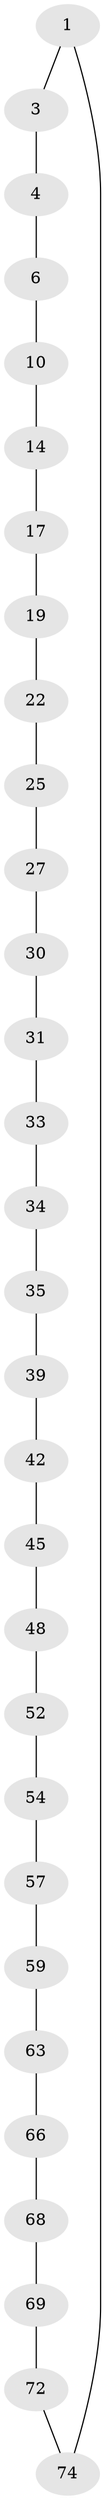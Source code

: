 // original degree distribution, {2: 1.0}
// Generated by graph-tools (version 1.1) at 2025/20/03/04/25 18:20:18]
// undirected, 30 vertices, 30 edges
graph export_dot {
graph [start="1"]
  node [color=gray90,style=filled];
  1 [super="+2"];
  3;
  4 [super="+5"];
  6 [super="+7"];
  10 [super="+11"];
  14 [super="+15"];
  17 [super="+18"];
  19 [super="+20"];
  22 [super="+23"];
  25 [super="+26"];
  27 [super="+28"];
  30;
  31 [super="+32"];
  33;
  34;
  35 [super="+36"];
  39 [super="+40"];
  42 [super="+43"];
  45 [super="+46"];
  48 [super="+49"];
  52 [super="+53"];
  54 [super="+55"];
  57 [super="+58"];
  59 [super="+60"];
  63 [super="+64"];
  66 [super="+67"];
  68;
  69 [super="+70"];
  72 [super="+73"];
  74 [super="+75"];
  1 -- 74;
  1 -- 3;
  3 -- 4;
  4 -- 6;
  6 -- 10;
  10 -- 14;
  14 -- 17;
  17 -- 19;
  19 -- 22;
  22 -- 25;
  25 -- 27;
  27 -- 30;
  30 -- 31;
  31 -- 33;
  33 -- 34;
  34 -- 35;
  35 -- 39;
  39 -- 42;
  42 -- 45;
  45 -- 48;
  48 -- 52;
  52 -- 54;
  54 -- 57;
  57 -- 59;
  59 -- 63;
  63 -- 66;
  66 -- 68;
  68 -- 69;
  69 -- 72;
  72 -- 74;
}
